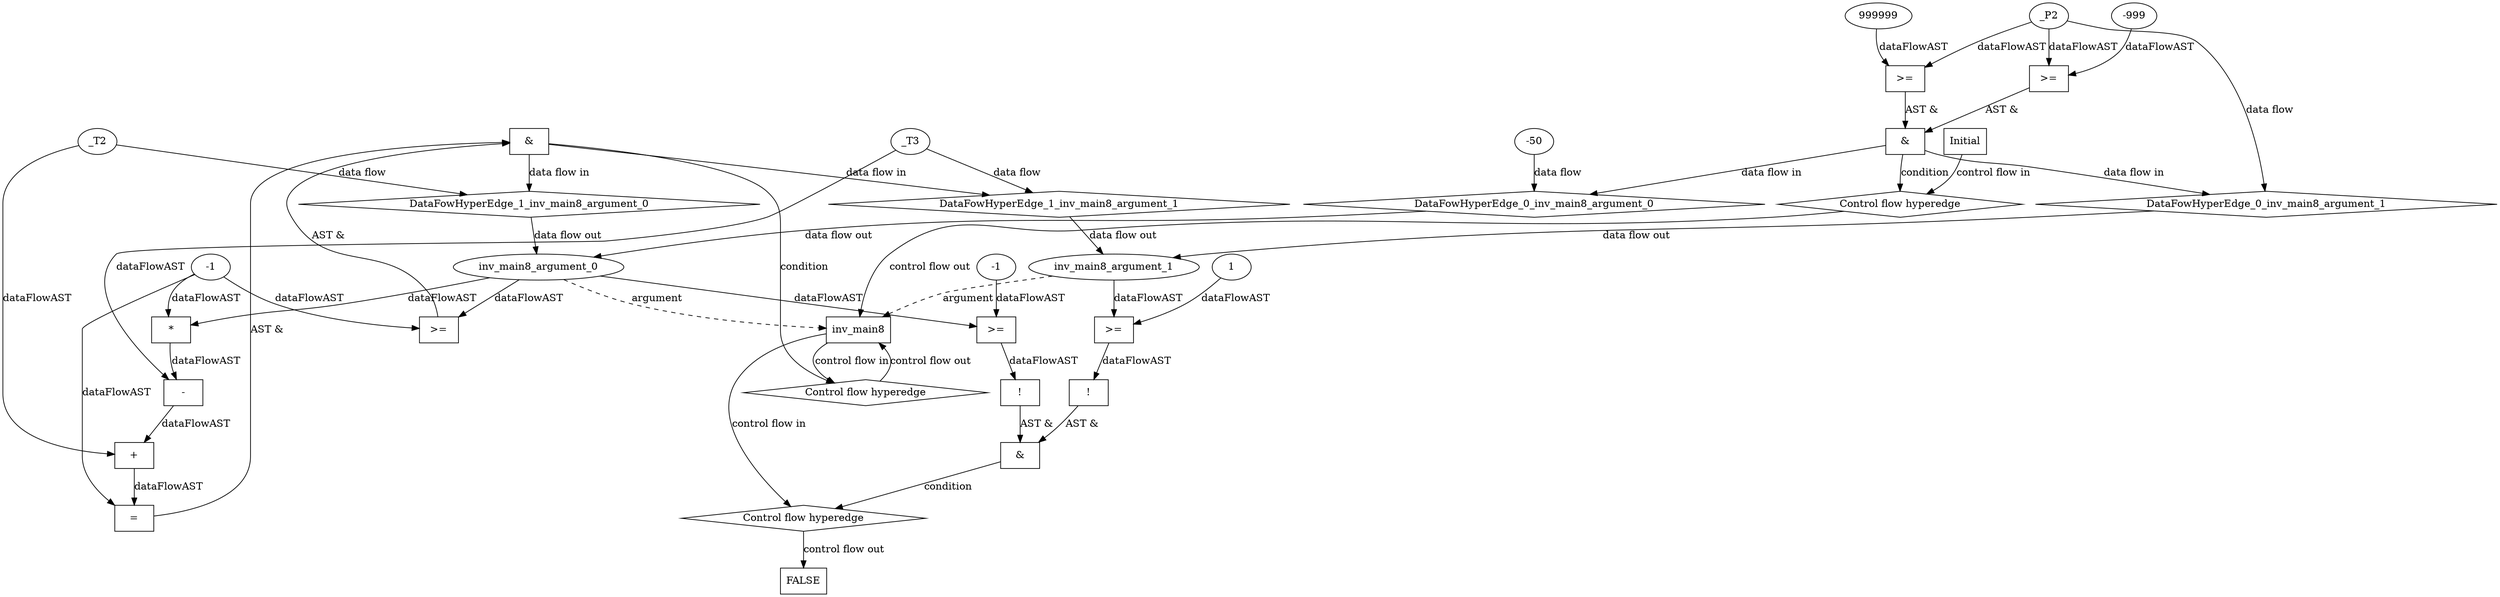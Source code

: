 digraph dag {
"inv_main8" [label="inv_main8" nodeName="inv_main8" class=cfn  shape="rect"];
FALSE [label="FALSE" nodeName=FALSE class=cfn  shape="rect"];
Initial [label="Initial" nodeName=Initial class=cfn  shape="rect"];
ControlFowHyperEdge_0 [label="Control flow hyperedge" nodeName=ControlFowHyperEdge_0 class=controlFlowHyperEdge shape="diamond"];
"Initial" -> ControlFowHyperEdge_0 [label="control flow in"]
ControlFowHyperEdge_0 -> "inv_main8" [label="control flow out"]
ControlFowHyperEdge_1 [label="Control flow hyperedge" nodeName=ControlFowHyperEdge_1 class=controlFlowHyperEdge shape="diamond"];
"inv_main8" -> ControlFowHyperEdge_1 [label="control flow in"]
ControlFowHyperEdge_1 -> "inv_main8" [label="control flow out"]
ControlFowHyperEdge_2 [label="Control flow hyperedge" nodeName=ControlFowHyperEdge_2 class=controlFlowHyperEdge shape="diamond"];
"inv_main8" -> ControlFowHyperEdge_2 [label="control flow in"]
ControlFowHyperEdge_2 -> "FALSE" [label="control flow out"]
"inv_main8_argument_0" [label="inv_main8_argument_0" nodeName=argument0 class=argument  head="inv_main8" shape="oval"];
"inv_main8_argument_0" -> "inv_main8"[label="argument" style="dashed"]
"inv_main8_argument_1" [label="inv_main8_argument_1" nodeName=argument1 class=argument  head="inv_main8" shape="oval"];
"inv_main8_argument_1" -> "inv_main8"[label="argument" style="dashed"]

"xxxinv_main8___Initial_0xxx_and" [label="&" nodeName="xxxinv_main8___Initial_0xxx_and" class=Operator shape="rect"];
"xxxinv_main8___Initial_0xxxguard_0_node_0" [label=">=" nodeName="xxxinv_main8___Initial_0xxxguard_0_node_0" class=Operator  shape="rect"];
"xxxinv_main8___Initial_0xxxguard_0_node_1" [label="999999" nodeName="xxxinv_main8___Initial_0xxxguard_0_node_1" class=Literal ];
"xxxinv_main8___Initial_0xxxguard_0_node_1" -> "xxxinv_main8___Initial_0xxxguard_0_node_0"[label="dataFlowAST"]
"xxxinv_main8___Initial_0xxxdataFlow1_node_0" -> "xxxinv_main8___Initial_0xxxguard_0_node_0"[label="dataFlowAST"]

"xxxinv_main8___Initial_0xxxguard_0_node_0" -> "xxxinv_main8___Initial_0xxx_and" [label="AST &"];
"xxxinv_main8___Initial_0xxxguard1_node_0" [label=">=" nodeName="xxxinv_main8___Initial_0xxxguard1_node_0" class=Operator  shape="rect"];
"xxxinv_main8___Initial_0xxxguard1_node_2" [label="-999" nodeName="xxxinv_main8___Initial_0xxxguard1_node_2" class=Literal ];
"xxxinv_main8___Initial_0xxxdataFlow1_node_0" -> "xxxinv_main8___Initial_0xxxguard1_node_0"[label="dataFlowAST"]
"xxxinv_main8___Initial_0xxxguard1_node_2" -> "xxxinv_main8___Initial_0xxxguard1_node_0"[label="dataFlowAST"]

"xxxinv_main8___Initial_0xxxguard1_node_0" -> "xxxinv_main8___Initial_0xxx_and" [label="AST &"];
"xxxinv_main8___Initial_0xxx_and" -> "ControlFowHyperEdge_0" [label="condition"];
"xxxinv_main8___Initial_0xxxdataFlow_0_node_0" [label="-50" nodeName="xxxinv_main8___Initial_0xxxdataFlow_0_node_0" class=Literal ];

"xxxinv_main8___Initial_0xxxdataFlow_0_node_0" -> "DataFowHyperEdge_0_inv_main8_argument_0" [label="data flow"];
"xxxinv_main8___Initial_0xxxdataFlow1_node_0" [label="_P2" nodeName="xxxinv_main8___Initial_0xxxdataFlow1_node_0" class=Constant ];

"xxxinv_main8___Initial_0xxxdataFlow1_node_0" -> "DataFowHyperEdge_0_inv_main8_argument_1" [label="data flow"];
"xxxinv_main8___inv_main8_1xxx_and" [label="&" nodeName="xxxinv_main8___inv_main8_1xxx_and" class=Operator shape="rect"];
"xxxinv_main8___inv_main8_1xxxguard_0_node_0" [label=">=" nodeName="xxxinv_main8___inv_main8_1xxxguard_0_node_0" class=Operator  shape="rect"];
"xxxinv_main8___inv_main8_1xxxguard_0_node_1" [label="-1" nodeName="xxxinv_main8___inv_main8_1xxxguard_0_node_1" class=Literal ];
"xxxinv_main8___inv_main8_1xxxguard_0_node_1" -> "xxxinv_main8___inv_main8_1xxxguard_0_node_0"[label="dataFlowAST"]
"inv_main8_argument_0" -> "xxxinv_main8___inv_main8_1xxxguard_0_node_0"[label="dataFlowAST"]

"xxxinv_main8___inv_main8_1xxxguard_0_node_0" -> "xxxinv_main8___inv_main8_1xxx_and" [label="AST &"];
"xxxinv_main8___inv_main8_1xxxguard1_node_0" [label="=" nodeName="xxxinv_main8___inv_main8_1xxxguard1_node_0" class=Operator  shape="rect"];
"xxxinv_main8___inv_main8_1xxxguard1_node_1" [label="+" nodeName="xxxinv_main8___inv_main8_1xxxguard1_node_1" class= Operator shape="rect"];
"xxxinv_main8___inv_main8_1xxxguard1_node_3" [label="-" nodeName="xxxinv_main8___inv_main8_1xxxguard1_node_3" class= Operator shape="rect"];
"xxxinv_main8___inv_main8_1xxxguard1_node_4" [label="*" nodeName="xxxinv_main8___inv_main8_1xxxguard1_node_4" class=Operator  shape="rect"];
"xxxinv_main8___inv_main8_1xxxguard_0_node_1" [label="-1" nodeName="xxxinv_main8___inv_main8_1xxxguard_0_node_1" class=Coeff ];
"xxxinv_main8___inv_main8_1xxxguard1_node_1" -> "xxxinv_main8___inv_main8_1xxxguard1_node_0"[label="dataFlowAST"]
"xxxinv_main8___inv_main8_1xxxguard_0_node_1" -> "xxxinv_main8___inv_main8_1xxxguard1_node_0"[label="dataFlowAST"]
"xxxinv_main8___inv_main8_1xxxdataFlow_0_node_0" -> "xxxinv_main8___inv_main8_1xxxguard1_node_1"[label="dataFlowAST"]
"xxxinv_main8___inv_main8_1xxxguard1_node_3" -> "xxxinv_main8___inv_main8_1xxxguard1_node_1"[label="dataFlowAST"]
"xxxinv_main8___inv_main8_1xxxguard1_node_4" -> "xxxinv_main8___inv_main8_1xxxguard1_node_3"[label="dataFlowAST"]
"xxxinv_main8___inv_main8_1xxxdataFlow1_node_0" -> "xxxinv_main8___inv_main8_1xxxguard1_node_3"[label="dataFlowAST"]
"xxxinv_main8___inv_main8_1xxxguard_0_node_1" -> "xxxinv_main8___inv_main8_1xxxguard1_node_4"[label="dataFlowAST"]
"inv_main8_argument_0" -> "xxxinv_main8___inv_main8_1xxxguard1_node_4"[label="dataFlowAST"]

"xxxinv_main8___inv_main8_1xxxguard1_node_0" -> "xxxinv_main8___inv_main8_1xxx_and" [label="AST &"];
"xxxinv_main8___inv_main8_1xxx_and" -> "ControlFowHyperEdge_1" [label="condition"];
"xxxinv_main8___inv_main8_1xxxdataFlow_0_node_0" [label="_T2" nodeName="xxxinv_main8___inv_main8_1xxxdataFlow_0_node_0" class=Constant ];

"xxxinv_main8___inv_main8_1xxxdataFlow_0_node_0" -> "DataFowHyperEdge_1_inv_main8_argument_0" [label="data flow"];
"xxxinv_main8___inv_main8_1xxxdataFlow1_node_0" [label="_T3" nodeName="xxxinv_main8___inv_main8_1xxxdataFlow1_node_0" class=Constant ];

"xxxinv_main8___inv_main8_1xxxdataFlow1_node_0" -> "DataFowHyperEdge_1_inv_main8_argument_1" [label="data flow"];
"xxxFALSE___inv_main8_2xxx_and" [label="&" nodeName="xxxFALSE___inv_main8_2xxx_and" class=Operator shape="rect"];
"xxxFALSE___inv_main8_2xxxguard_0_node_0" [label="!" nodeName="xxxFALSE___inv_main8_2xxxguard_0_node_0" class=Operator shape="rect"];
"xxxFALSE___inv_main8_2xxxguard_0_node_1" [label=">=" nodeName="xxxFALSE___inv_main8_2xxxguard_0_node_1" class=Operator  shape="rect"];
"xxxFALSE___inv_main8_2xxxguard_0_node_3" [label="1" nodeName="xxxFALSE___inv_main8_2xxxguard_0_node_3" class=Literal ];
"xxxFALSE___inv_main8_2xxxguard_0_node_1" -> "xxxFALSE___inv_main8_2xxxguard_0_node_0"[label="dataFlowAST"]
"inv_main8_argument_1" -> "xxxFALSE___inv_main8_2xxxguard_0_node_1"[label="dataFlowAST"]
"xxxFALSE___inv_main8_2xxxguard_0_node_3" -> "xxxFALSE___inv_main8_2xxxguard_0_node_1"[label="dataFlowAST"]

"xxxFALSE___inv_main8_2xxxguard_0_node_0" -> "xxxFALSE___inv_main8_2xxx_and" [label="AST &"];
"xxxFALSE___inv_main8_2xxxguard1_node_0" [label="!" nodeName="xxxFALSE___inv_main8_2xxxguard1_node_0" class=Operator shape="rect"];
"xxxFALSE___inv_main8_2xxxguard1_node_1" [label=">=" nodeName="xxxFALSE___inv_main8_2xxxguard1_node_1" class=Operator  shape="rect"];
"xxxFALSE___inv_main8_2xxxguard1_node_2" [label="-1" nodeName="xxxFALSE___inv_main8_2xxxguard1_node_2" class=Literal ];
"xxxFALSE___inv_main8_2xxxguard1_node_1" -> "xxxFALSE___inv_main8_2xxxguard1_node_0"[label="dataFlowAST"]
"xxxFALSE___inv_main8_2xxxguard1_node_2" -> "xxxFALSE___inv_main8_2xxxguard1_node_1"[label="dataFlowAST"]
"inv_main8_argument_0" -> "xxxFALSE___inv_main8_2xxxguard1_node_1"[label="dataFlowAST"]

"xxxFALSE___inv_main8_2xxxguard1_node_0" -> "xxxFALSE___inv_main8_2xxx_and" [label="AST &"];
"xxxFALSE___inv_main8_2xxx_and" -> "ControlFowHyperEdge_2" [label="condition"];
"DataFowHyperEdge_0_inv_main8_argument_0" [label="DataFowHyperEdge_0_inv_main8_argument_0" nodeName="DataFowHyperEdge_0_inv_main8_argument_0" class=DataFlowHyperedge shape="diamond"];
"DataFowHyperEdge_0_inv_main8_argument_0" -> "inv_main8_argument_0"[label="data flow out"]
"xxxinv_main8___Initial_0xxx_and" -> "DataFowHyperEdge_0_inv_main8_argument_0"[label="data flow in"]
"DataFowHyperEdge_0_inv_main8_argument_1" [label="DataFowHyperEdge_0_inv_main8_argument_1" nodeName="DataFowHyperEdge_0_inv_main8_argument_1" class=DataFlowHyperedge shape="diamond"];
"DataFowHyperEdge_0_inv_main8_argument_1" -> "inv_main8_argument_1"[label="data flow out"]
"xxxinv_main8___Initial_0xxx_and" -> "DataFowHyperEdge_0_inv_main8_argument_1"[label="data flow in"]
"DataFowHyperEdge_1_inv_main8_argument_0" [label="DataFowHyperEdge_1_inv_main8_argument_0" nodeName="DataFowHyperEdge_1_inv_main8_argument_0" class=DataFlowHyperedge shape="diamond"];
"DataFowHyperEdge_1_inv_main8_argument_0" -> "inv_main8_argument_0"[label="data flow out"]
"xxxinv_main8___inv_main8_1xxx_and" -> "DataFowHyperEdge_1_inv_main8_argument_0"[label="data flow in"]
"DataFowHyperEdge_1_inv_main8_argument_1" [label="DataFowHyperEdge_1_inv_main8_argument_1" nodeName="DataFowHyperEdge_1_inv_main8_argument_1" class=DataFlowHyperedge shape="diamond"];
"DataFowHyperEdge_1_inv_main8_argument_1" -> "inv_main8_argument_1"[label="data flow out"]
"xxxinv_main8___inv_main8_1xxx_and" -> "DataFowHyperEdge_1_inv_main8_argument_1"[label="data flow in"]




}
